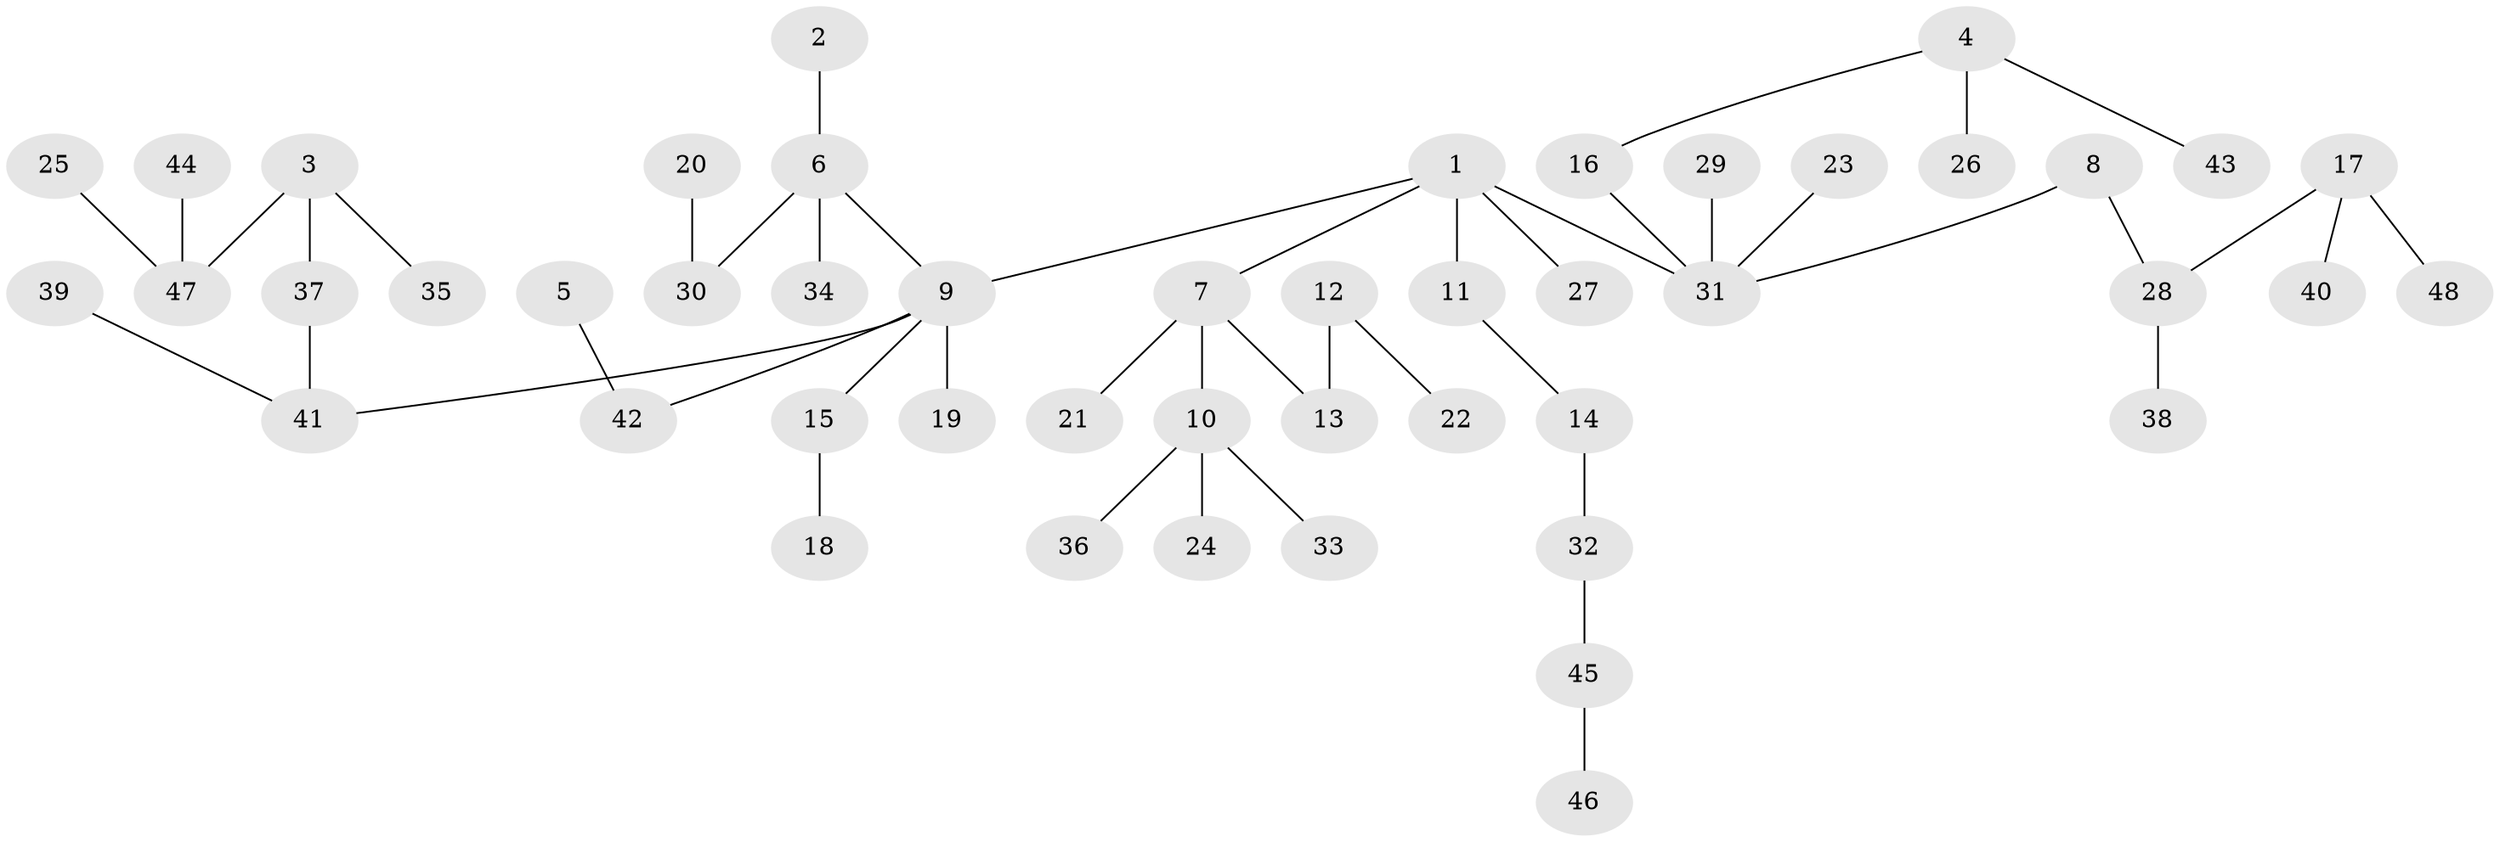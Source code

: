 // original degree distribution, {5: 0.031578947368421054, 3: 0.15789473684210525, 6: 0.021052631578947368, 4: 0.06315789473684211, 2: 0.24210526315789474, 1: 0.4842105263157895}
// Generated by graph-tools (version 1.1) at 2025/02/03/09/25 03:02:25]
// undirected, 48 vertices, 47 edges
graph export_dot {
graph [start="1"]
  node [color=gray90,style=filled];
  1;
  2;
  3;
  4;
  5;
  6;
  7;
  8;
  9;
  10;
  11;
  12;
  13;
  14;
  15;
  16;
  17;
  18;
  19;
  20;
  21;
  22;
  23;
  24;
  25;
  26;
  27;
  28;
  29;
  30;
  31;
  32;
  33;
  34;
  35;
  36;
  37;
  38;
  39;
  40;
  41;
  42;
  43;
  44;
  45;
  46;
  47;
  48;
  1 -- 7 [weight=1.0];
  1 -- 9 [weight=1.0];
  1 -- 11 [weight=1.0];
  1 -- 27 [weight=1.0];
  1 -- 31 [weight=1.0];
  2 -- 6 [weight=1.0];
  3 -- 35 [weight=1.0];
  3 -- 37 [weight=1.0];
  3 -- 47 [weight=1.0];
  4 -- 16 [weight=1.0];
  4 -- 26 [weight=1.0];
  4 -- 43 [weight=1.0];
  5 -- 42 [weight=1.0];
  6 -- 9 [weight=1.0];
  6 -- 30 [weight=1.0];
  6 -- 34 [weight=1.0];
  7 -- 10 [weight=1.0];
  7 -- 13 [weight=1.0];
  7 -- 21 [weight=1.0];
  8 -- 28 [weight=1.0];
  8 -- 31 [weight=1.0];
  9 -- 15 [weight=1.0];
  9 -- 19 [weight=1.0];
  9 -- 41 [weight=1.0];
  9 -- 42 [weight=1.0];
  10 -- 24 [weight=1.0];
  10 -- 33 [weight=1.0];
  10 -- 36 [weight=1.0];
  11 -- 14 [weight=1.0];
  12 -- 13 [weight=1.0];
  12 -- 22 [weight=1.0];
  14 -- 32 [weight=1.0];
  15 -- 18 [weight=1.0];
  16 -- 31 [weight=1.0];
  17 -- 28 [weight=1.0];
  17 -- 40 [weight=1.0];
  17 -- 48 [weight=1.0];
  20 -- 30 [weight=1.0];
  23 -- 31 [weight=1.0];
  25 -- 47 [weight=1.0];
  28 -- 38 [weight=1.0];
  29 -- 31 [weight=1.0];
  32 -- 45 [weight=1.0];
  37 -- 41 [weight=1.0];
  39 -- 41 [weight=1.0];
  44 -- 47 [weight=1.0];
  45 -- 46 [weight=1.0];
}
